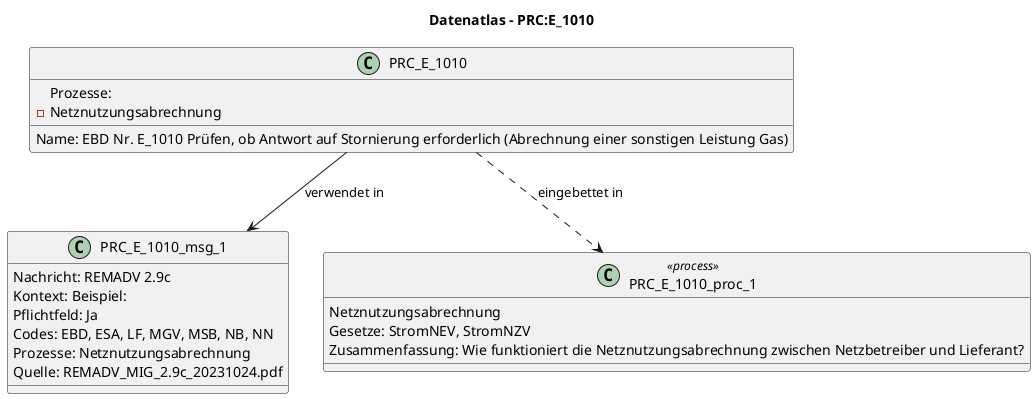 @startuml
title Datenatlas – PRC:E_1010
class PRC_E_1010 {
  Name: EBD Nr. E_1010 Prüfen, ob Antwort auf Stornierung erforderlich (Abrechnung einer sonstigen Leistung Gas)
  Prozesse:
    - Netznutzungsabrechnung
}
class PRC_E_1010_msg_1 {
  Nachricht: REMADV 2.9c
  Kontext: Beispiel:
  Pflichtfeld: Ja
  Codes: EBD, ESA, LF, MGV, MSB, NB, NN
  Prozesse: Netznutzungsabrechnung
  Quelle: REMADV_MIG_2.9c_20231024.pdf
}
PRC_E_1010 --> PRC_E_1010_msg_1 : verwendet in
class PRC_E_1010_proc_1 <<process>> {
  Netznutzungsabrechnung
  Gesetze: StromNEV, StromNZV
  Zusammenfassung: Wie funktioniert die Netznutzungsabrechnung zwischen Netzbetreiber und Lieferant?
}
PRC_E_1010 ..> PRC_E_1010_proc_1 : eingebettet in
@enduml